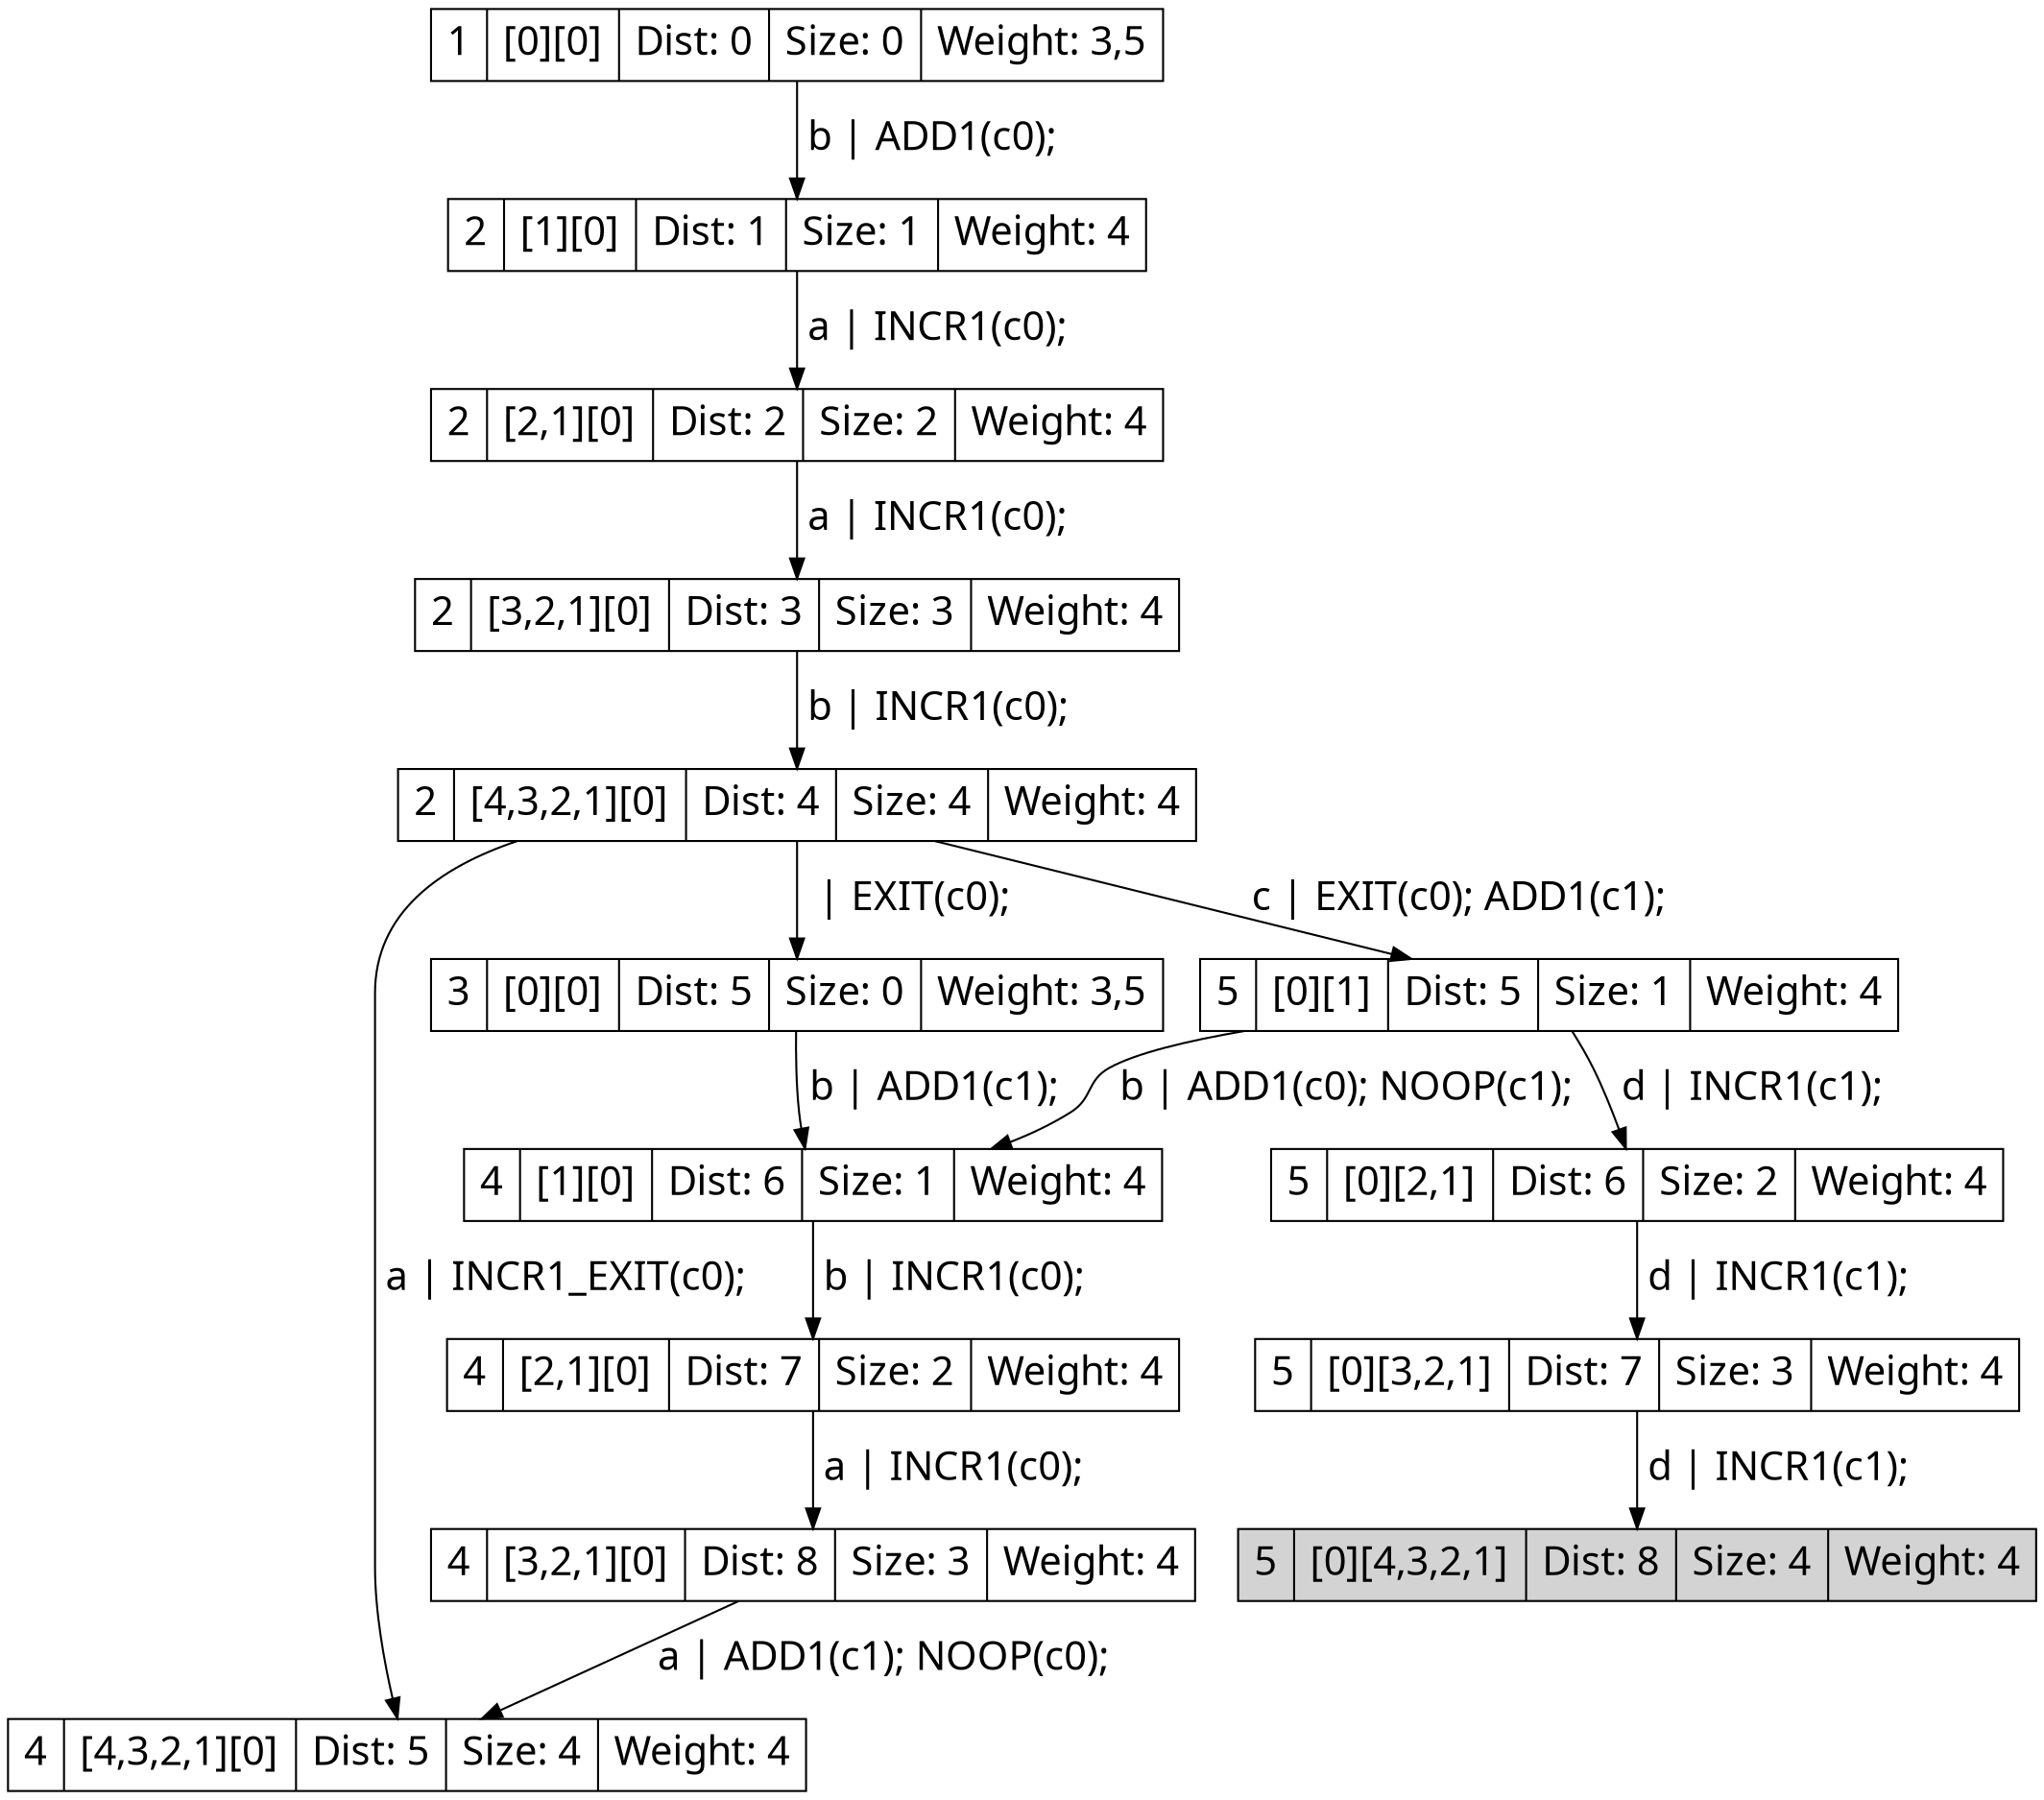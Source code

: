 digraph g{
node[shape=record fontname=Calibri fontsize = 20]
edge[fontname = Calibri fontsize = 20]
0->1[label=" b | ADD1(c0); "]
0[label="1 | [0][0] | Dist: 0 | Size: 0 | Weight: 3,5"]
1[label="2 | [1][0] | Dist: 1 | Size: 1 | Weight: 4"]
1->2[label=" a | INCR1(c0); "]
1[label="2 | [1][0] | Dist: 1 | Size: 1 | Weight: 4"]
2[label="2 | [2,1][0] | Dist: 2 | Size: 2 | Weight: 4"]
2->3[label=" a | INCR1(c0); "]
2[label="2 | [2,1][0] | Dist: 2 | Size: 2 | Weight: 4"]
3[label="2 | [3,2,1][0] | Dist: 3 | Size: 3 | Weight: 4"]
3->4[label=" b | INCR1(c0); "]
3[label="2 | [3,2,1][0] | Dist: 3 | Size: 3 | Weight: 4"]
4[label="2 | [4,3,2,1][0] | Dist: 4 | Size: 4 | Weight: 4"]
4->5[label=" \ | EXIT(c0); "]
4[label="2 | [4,3,2,1][0] | Dist: 4 | Size: 4 | Weight: 4"]
5[label="3 | [0][0] | Dist: 5 | Size: 0 | Weight: 3,5"]
4->6[label=" a | INCR1_EXIT(c0); "]
4[label="2 | [4,3,2,1][0] | Dist: 4 | Size: 4 | Weight: 4"]
6[label="4 | [4,3,2,1][0] | Dist: 5 | Size: 4 | Weight: 4"]
4->7[label=" c | EXIT(c0); ADD1(c1); "]
4[label="2 | [4,3,2,1][0] | Dist: 4 | Size: 4 | Weight: 4"]
7[label="5 | [0][1] | Dist: 5 | Size: 1 | Weight: 4"]
7->8[label=" b | ADD1(c0); NOOP(c1); "]
7[label="5 | [0][1] | Dist: 5 | Size: 1 | Weight: 4"]
8[label="4 | [1][0] | Dist: 6 | Size: 1 | Weight: 4"]
7->9[label=" d | INCR1(c1); "]
7[label="5 | [0][1] | Dist: 5 | Size: 1 | Weight: 4"]
9[label="5 | [0][2,1] | Dist: 6 | Size: 2 | Weight: 4"]
9->10[label=" d | INCR1(c1); "]
9[label="5 | [0][2,1] | Dist: 6 | Size: 2 | Weight: 4"]
10[label="5 | [0][3,2,1] | Dist: 7 | Size: 3 | Weight: 4"]
10->11[label=" d | INCR1(c1); "]
10[label="5 | [0][3,2,1] | Dist: 7 | Size: 3 | Weight: 4"]
11[label="5 | [0][4,3,2,1] | Dist: 8 | Size: 4 | Weight: 4"]
11[fillcolor = lightgrey, style=filled]
5->8[label=" b | ADD1(c1); "]
5[label="3 | [0][0] | Dist: 5 | Size: 0 | Weight: 3,5"]
8[label="4 | [1][0] | Dist: 6 | Size: 1 | Weight: 4"]
8->12[label=" b | INCR1(c0); "]
8[label="4 | [1][0] | Dist: 6 | Size: 1 | Weight: 4"]
12[label="4 | [2,1][0] | Dist: 7 | Size: 2 | Weight: 4"]
12->13[label=" a | INCR1(c0); "]
12[label="4 | [2,1][0] | Dist: 7 | Size: 2 | Weight: 4"]
13[label="4 | [3,2,1][0] | Dist: 8 | Size: 3 | Weight: 4"]
13->6[label=" a | ADD1(c1); NOOP(c0); "]
13[label="4 | [3,2,1][0] | Dist: 8 | Size: 3 | Weight: 4"]
6[label="4 | [4,3,2,1][0] | Dist: 5 | Size: 4 | Weight: 4"]}
